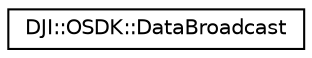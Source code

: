 digraph "Graphical Class Hierarchy"
{
 // INTERACTIVE_SVG=YES
 // LATEX_PDF_SIZE
  edge [fontname="Helvetica",fontsize="10",labelfontname="Helvetica",labelfontsize="10"];
  node [fontname="Helvetica",fontsize="10",shape=record];
  rankdir="LR";
  Node0 [label="DJI::OSDK::DataBroadcast",height=0.2,width=0.4,color="black", fillcolor="white", style="filled",URL="$classDJI_1_1OSDK_1_1DataBroadcast.html",tooltip="Telemetry API through asynchronous \"Broadcast\"-style messages."];
}
